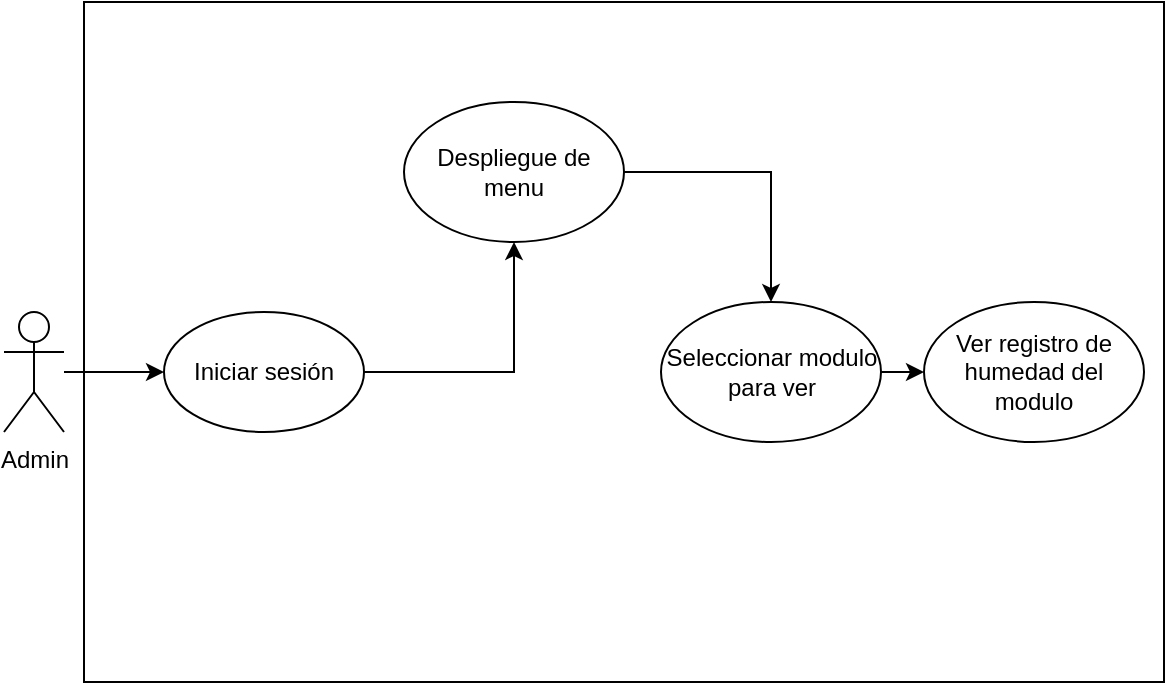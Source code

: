 <mxfile version="24.7.13">
  <diagram name="Página-1" id="Xpb2gb1LNHp8RqmCmmBw">
    <mxGraphModel grid="1" page="1" gridSize="10" guides="1" tooltips="1" connect="1" arrows="1" fold="1" pageScale="1" pageWidth="827" pageHeight="1169" math="0" shadow="0">
      <root>
        <mxCell id="0" />
        <mxCell id="1" parent="0" />
        <mxCell id="rMhbaUhpgZVaWxrgnAYL-1" value="" style="rounded=0;whiteSpace=wrap;html=1;align=left;" vertex="1" parent="1">
          <mxGeometry x="70" y="390" width="540" height="340" as="geometry" />
        </mxCell>
        <mxCell id="rMhbaUhpgZVaWxrgnAYL-3" value="" style="edgeStyle=orthogonalEdgeStyle;rounded=0;orthogonalLoop=1;jettySize=auto;html=1;" edge="1" parent="1" source="rMhbaUhpgZVaWxrgnAYL-2" target="rMhbaUhpgZVaWxrgnAYL-7">
          <mxGeometry relative="1" as="geometry">
            <mxPoint x="110" y="575" as="targetPoint" />
          </mxGeometry>
        </mxCell>
        <mxCell id="rMhbaUhpgZVaWxrgnAYL-2" value="Admin" style="shape=umlActor;verticalLabelPosition=bottom;verticalAlign=top;html=1;outlineConnect=0;" vertex="1" parent="1">
          <mxGeometry x="30" y="545" width="30" height="60" as="geometry" />
        </mxCell>
        <mxCell id="rMhbaUhpgZVaWxrgnAYL-10" value="" style="edgeStyle=orthogonalEdgeStyle;rounded=0;orthogonalLoop=1;jettySize=auto;html=1;" edge="1" parent="1" source="rMhbaUhpgZVaWxrgnAYL-7" target="rMhbaUhpgZVaWxrgnAYL-9">
          <mxGeometry relative="1" as="geometry" />
        </mxCell>
        <mxCell id="rMhbaUhpgZVaWxrgnAYL-7" value="Iniciar sesión" style="ellipse;whiteSpace=wrap;html=1;" vertex="1" parent="1">
          <mxGeometry x="110" y="545" width="100" height="60" as="geometry" />
        </mxCell>
        <mxCell id="rMhbaUhpgZVaWxrgnAYL-13" style="edgeStyle=orthogonalEdgeStyle;rounded=0;orthogonalLoop=1;jettySize=auto;html=1;" edge="1" parent="1" source="rMhbaUhpgZVaWxrgnAYL-9" target="rMhbaUhpgZVaWxrgnAYL-11">
          <mxGeometry relative="1" as="geometry" />
        </mxCell>
        <mxCell id="rMhbaUhpgZVaWxrgnAYL-9" value="Despliegue de menu" style="ellipse;whiteSpace=wrap;html=1;" vertex="1" parent="1">
          <mxGeometry x="230" y="440" width="110" height="70" as="geometry" />
        </mxCell>
        <mxCell id="rMhbaUhpgZVaWxrgnAYL-15" style="edgeStyle=orthogonalEdgeStyle;rounded=0;orthogonalLoop=1;jettySize=auto;html=1;" edge="1" parent="1" source="rMhbaUhpgZVaWxrgnAYL-11" target="rMhbaUhpgZVaWxrgnAYL-12">
          <mxGeometry relative="1" as="geometry" />
        </mxCell>
        <mxCell id="rMhbaUhpgZVaWxrgnAYL-11" value="Seleccionar modulo para ver" style="ellipse;whiteSpace=wrap;html=1;" vertex="1" parent="1">
          <mxGeometry x="358.5" y="540" width="110" height="70" as="geometry" />
        </mxCell>
        <mxCell id="rMhbaUhpgZVaWxrgnAYL-12" value="Ver registro de humedad del modulo" style="ellipse;whiteSpace=wrap;html=1;" vertex="1" parent="1">
          <mxGeometry x="490" y="540" width="110" height="70" as="geometry" />
        </mxCell>
      </root>
    </mxGraphModel>
  </diagram>
</mxfile>
